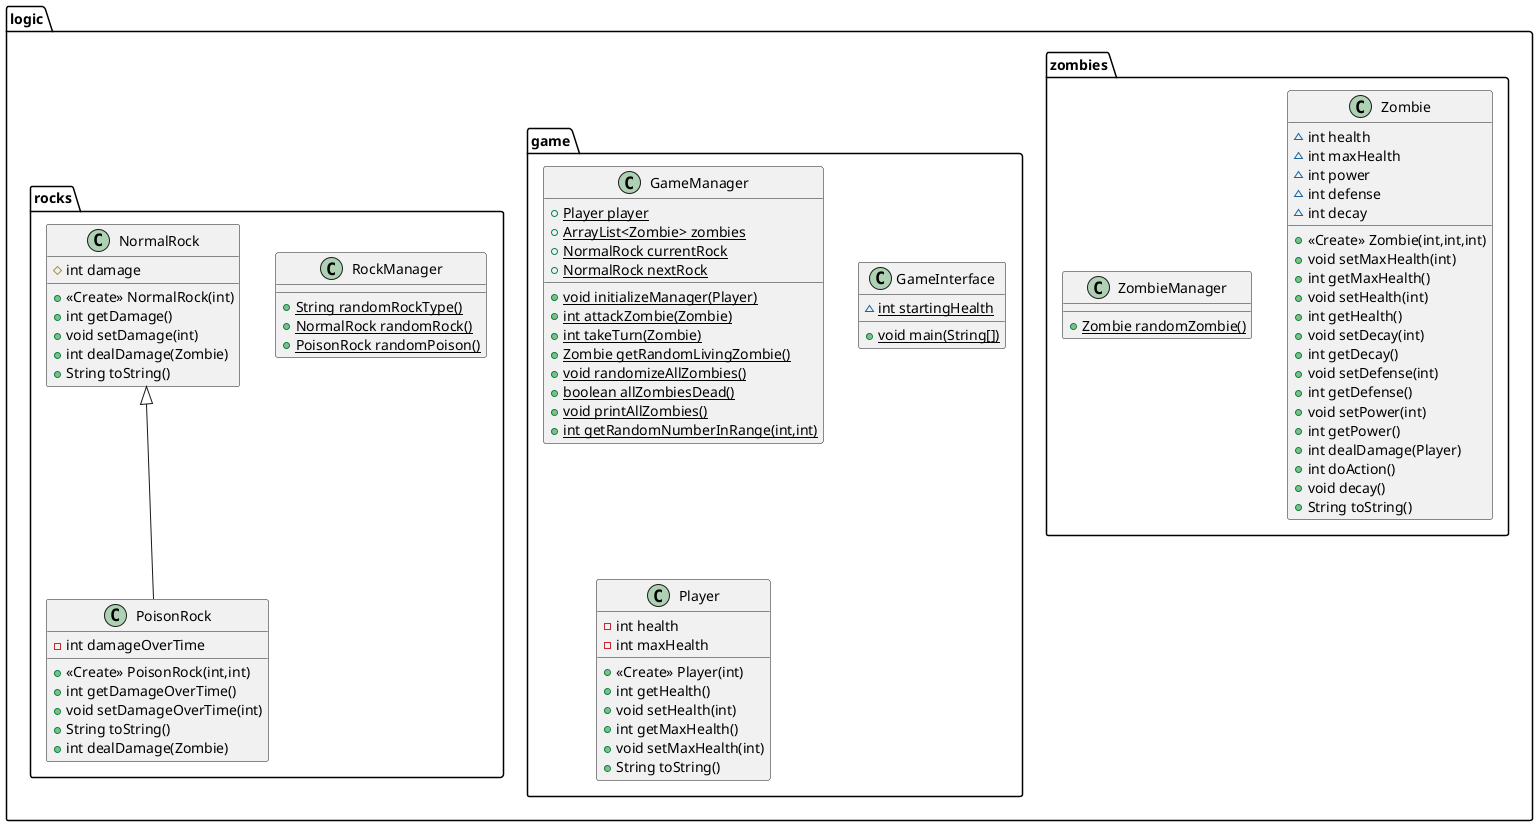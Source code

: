 @startuml
class logic.zombies.Zombie {
~ int health
~ int maxHealth
~ int power
~ int defense
~ int decay
+ <<Create>> Zombie(int,int,int)
+ void setMaxHealth(int)
+ int getMaxHealth()
+ void setHealth(int)
+ int getHealth()
+ void setDecay(int)
+ int getDecay()
+ void setDefense(int)
+ int getDefense()
+ void setPower(int)
+ int getPower()
+ int dealDamage(Player)
+ int doAction()
+ void decay()
+ String toString()
}
class logic.game.GameManager {
+ {static} Player player
+ {static} ArrayList<Zombie> zombies
+ {static} NormalRock currentRock
+ {static} NormalRock nextRock
+ {static} void initializeManager(Player)
+ {static} int attackZombie(Zombie)
+ {static} int takeTurn(Zombie)
+ {static} Zombie getRandomLivingZombie()
+ {static} void randomizeAllZombies()
+ {static} boolean allZombiesDead()
+ {static} void printAllZombies()
+ {static} int getRandomNumberInRange(int,int)
}
class logic.rocks.PoisonRock {
- int damageOverTime
+ <<Create>> PoisonRock(int,int)
+ int getDamageOverTime()
+ void setDamageOverTime(int)
+ String toString()
+ int dealDamage(Zombie)
}
class logic.game.GameInterface {
~ {static} int startingHealth
+ {static} void main(String[])
}
class logic.rocks.RockManager {
+ {static} String randomRockType()
+ {static} NormalRock randomRock()
+ {static} PoisonRock randomPoison()
}
class logic.zombies.ZombieManager {
+ {static} Zombie randomZombie()
}
class logic.game.Player {
- int health
- int maxHealth
+ <<Create>> Player(int)
+ int getHealth()
+ void setHealth(int)
+ int getMaxHealth()
+ void setMaxHealth(int)
+ String toString()
}
class logic.rocks.NormalRock {
# int damage
+ <<Create>> NormalRock(int)
+ int getDamage()
+ void setDamage(int)
+ int dealDamage(Zombie)
+ String toString()
}


logic.rocks.NormalRock <|-- logic.rocks.PoisonRock
@enduml